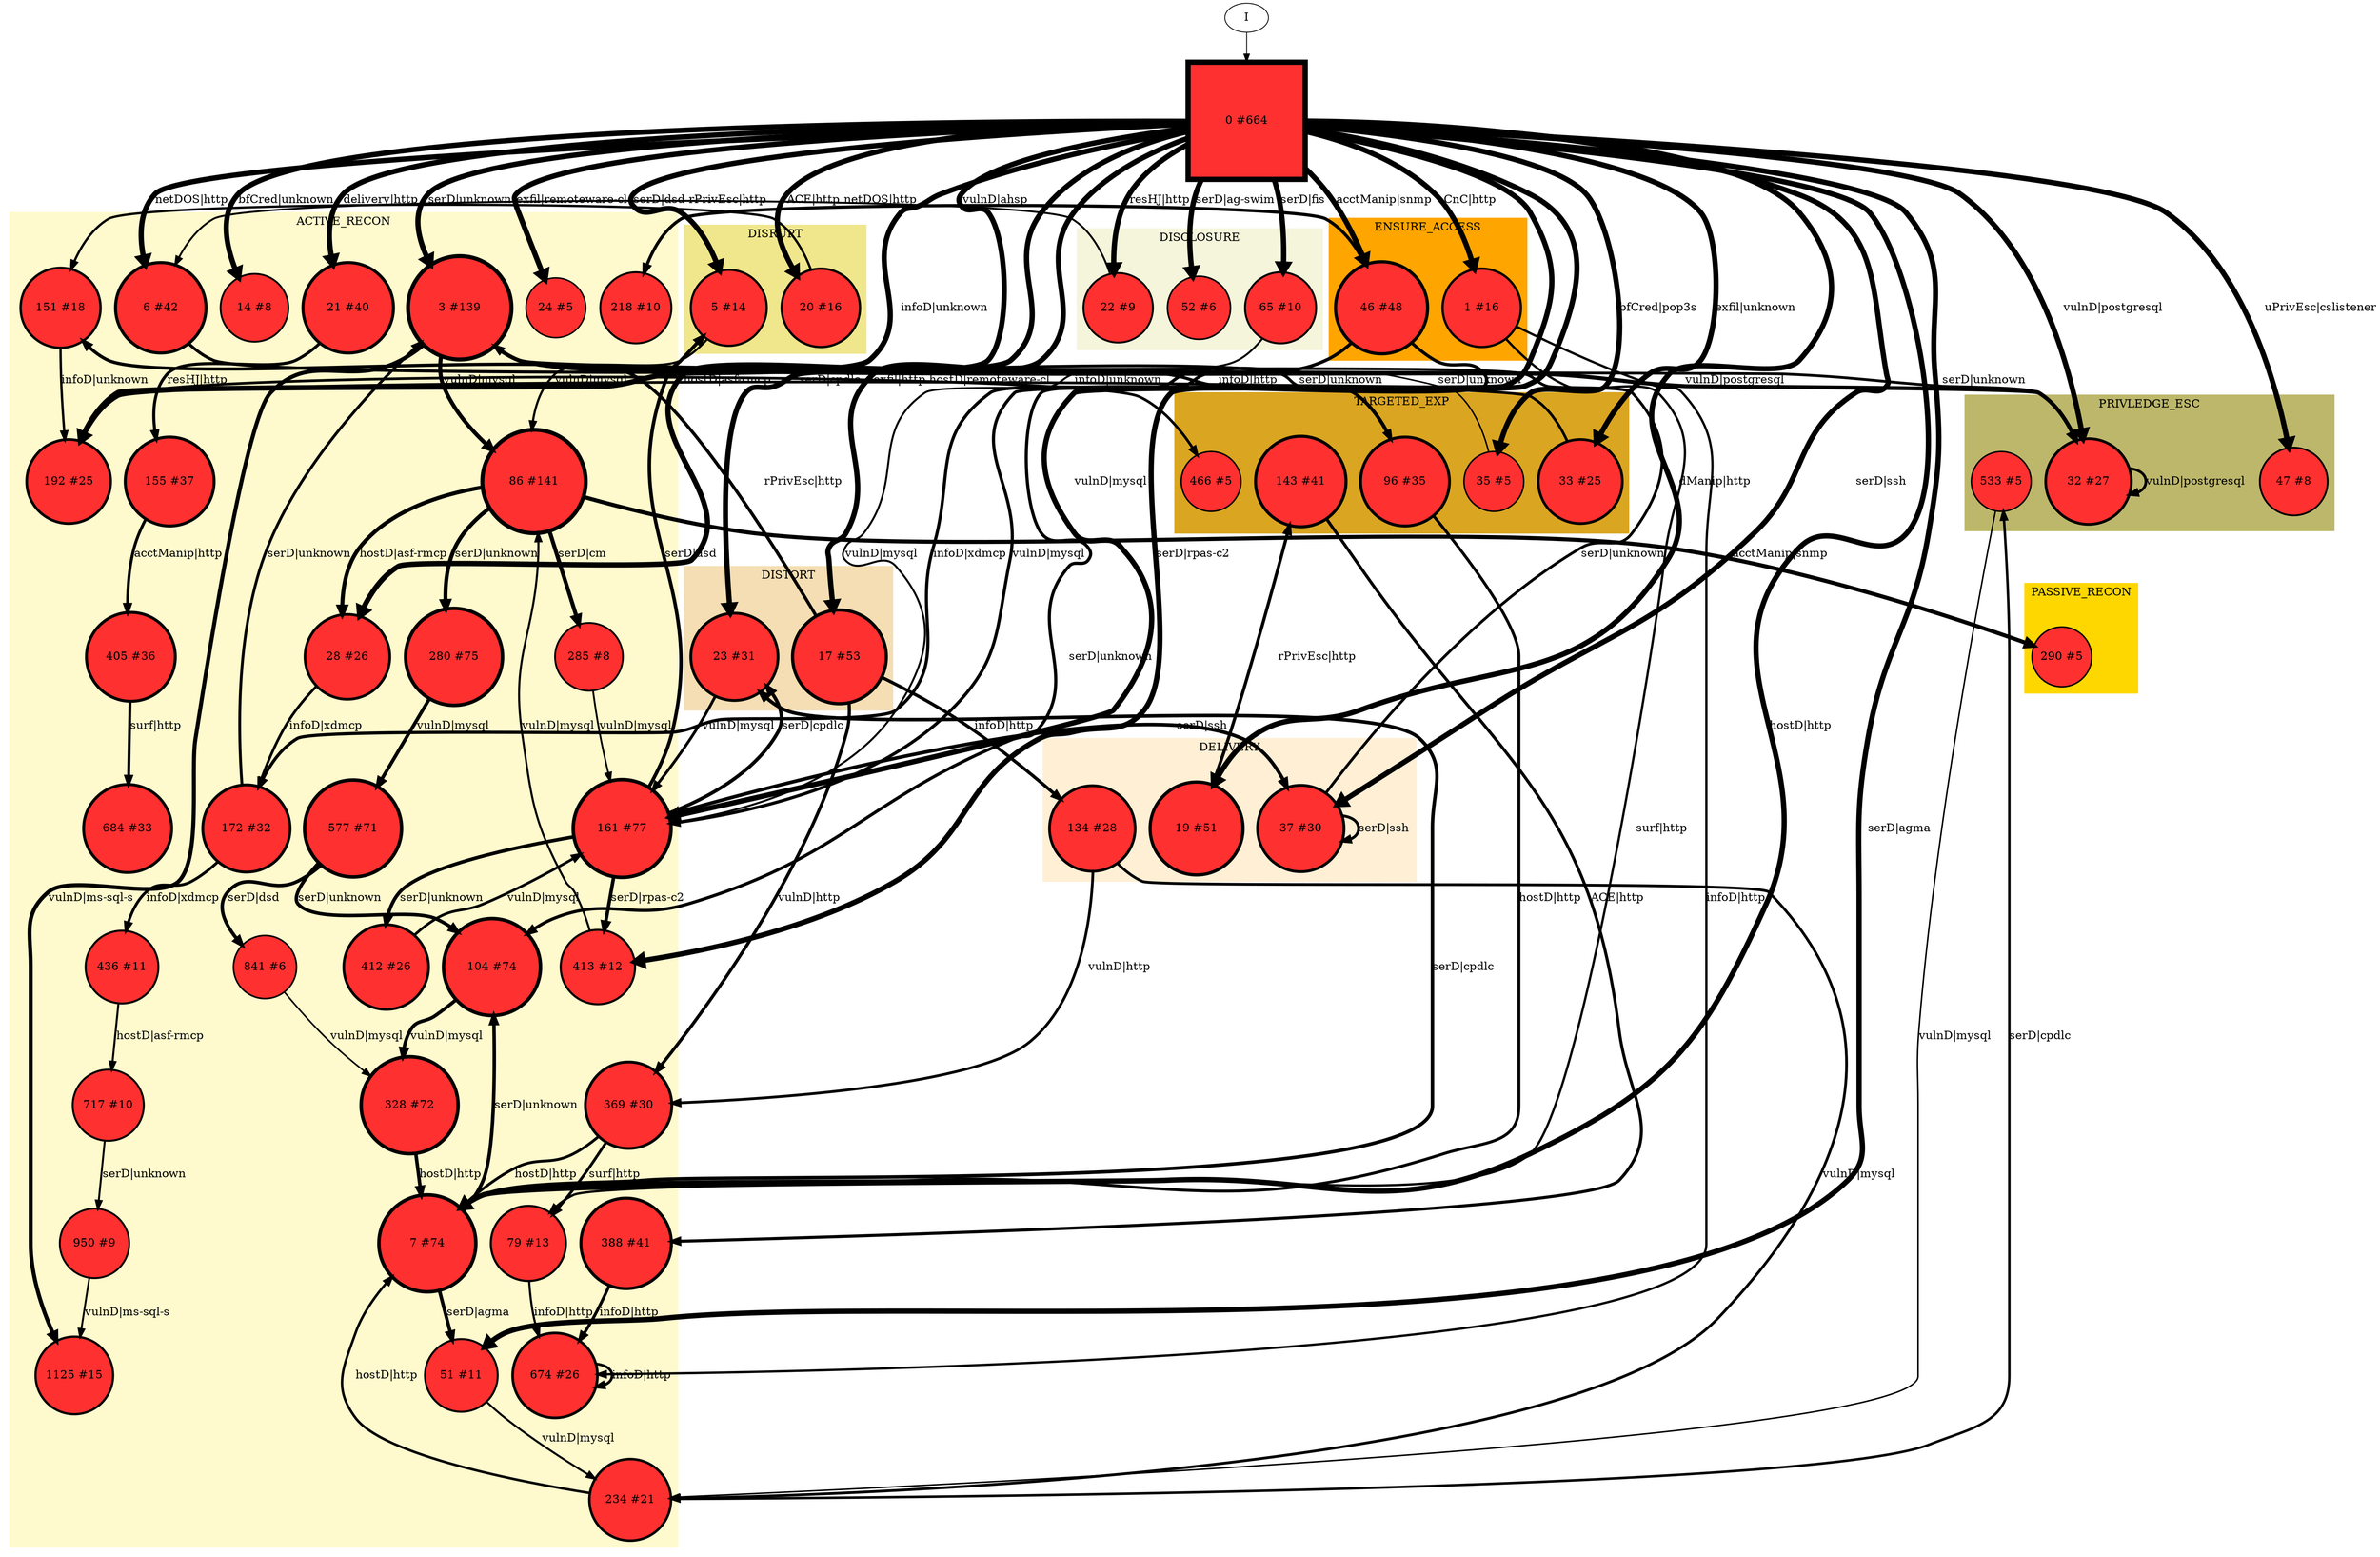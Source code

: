 digraph modifiedDFA {
subgraph cluster_ACTIVE_RECON {
style=filled;
color=lemonchiffon;
label = "ACTIVE_RECON";
	3 [ label="3 #139" , style=filled, fillcolor="firebrick1", width=1.78199, height=1.78199, penwidth=4.94164];
	6 [ label="6 #42" , style=filled, fillcolor="firebrick1", width=1.5605, height=1.5605, penwidth=3.7612];
	7 [ label="7 #74" , style=filled, fillcolor="firebrick1", width=1.671, height=1.671, penwidth=4.31749];
	14 [ label="14 #8" , style=filled, fillcolor="firebrick1", width=1.16228, height=1.16228, penwidth=2.19722];
	21 [ label="21 #40" , style=filled, fillcolor="firebrick1", width=1.55045, height=1.55045, penwidth=3.71357];
	24 [ label="24 #5" , style=filled, fillcolor="firebrick1", width=1.02667, height=1.02667, penwidth=1.79176];
	28 [ label="28 #26" , style=filled, fillcolor="firebrick1", width=1.45765, height=1.45765, penwidth=3.29584];
	51 [ label="51 #11" , style=filled, fillcolor="firebrick1", width=1.24844, height=1.24844, penwidth=2.48491];
	79 [ label="79 #13" , style=filled, fillcolor="firebrick1", width=1.29172, height=1.29172, penwidth=2.63906];
	86 [ label="86 #141" , style=filled, fillcolor="firebrick1", width=1.78437, height=1.78437, penwidth=4.95583];
	104 [ label="104 #74" , style=filled, fillcolor="firebrick1", width=1.671, height=1.671, penwidth=4.31749];
	151 [ label="151 #18" , style=filled, fillcolor="firebrick1", width=1.37231, height=1.37231, penwidth=2.94444];
	155 [ label="155 #37" , style=filled, fillcolor="firebrick1", width=1.53419, height=1.53419, penwidth=3.63759];
	161 [ label="161 #77" , style=filled, fillcolor="firebrick1", width=1.67835, height=1.67835, penwidth=4.35671];
	172 [ label="172 #32" , style=filled, fillcolor="firebrick1", width=1.5033, height=1.5033, penwidth=3.49651];
	192 [ label="192 #25" , style=filled, fillcolor="firebrick1", width=1.44882, height=1.44882, penwidth=3.2581];
	218 [ label="218 #10" , style=filled, fillcolor="firebrick1", width=1.22316, height=1.22316, penwidth=2.3979];
	234 [ label="234 #21" , style=filled, fillcolor="firebrick1", width=1.4088, height=1.4088, penwidth=3.09104];
	280 [ label="280 #75" , style=filled, fillcolor="firebrick1", width=1.67349, height=1.67349, penwidth=4.33073];
	285 [ label="285 #8" , style=filled, fillcolor="firebrick1", width=1.16228, height=1.16228, penwidth=2.19722];
	328 [ label="328 #72" , style=filled, fillcolor="firebrick1", width=1.66591, height=1.66591, penwidth=4.29046];
	369 [ label="369 #30" , style=filled, fillcolor="firebrick1", width=1.4893, height=1.4893, penwidth=3.43399];
	388 [ label="388 #41" , style=filled, fillcolor="firebrick1", width=1.55555, height=1.55555, penwidth=3.73767];
	405 [ label="405 #36" , style=filled, fillcolor="firebrick1", width=1.52843, height=1.52843, penwidth=3.61092];
	412 [ label="412 #26" , style=filled, fillcolor="firebrick1", width=1.45765, height=1.45765, penwidth=3.29584];
	413 [ label="413 #12" , style=filled, fillcolor="firebrick1", width=1.27115, height=1.27115, penwidth=2.56495];
	436 [ label="436 #11" , style=filled, fillcolor="firebrick1", width=1.24844, height=1.24844, penwidth=2.48491];
	577 [ label="577 #71" , style=filled, fillcolor="firebrick1", width=1.66329, height=1.66329, penwidth=4.27667];
	674 [ label="674 #26" , style=filled, fillcolor="firebrick1", width=1.45765, height=1.45765, penwidth=3.29584];
	684 [ label="684 #33" , style=filled, fillcolor="firebrick1", width=1.50992, height=1.50992, penwidth=3.52636];
	717 [ label="717 #10" , style=filled, fillcolor="firebrick1", width=1.22316, height=1.22316, penwidth=2.3979];
	841 [ label="841 #6" , style=filled, fillcolor="firebrick1", width=1.08042, height=1.08042, penwidth=1.94591];
	950 [ label="950 #9" , style=filled, fillcolor="firebrick1", width=1.19471, height=1.19471, penwidth=2.30259];
	1125 [ label="1125 #15" , style=filled, fillcolor="firebrick1", width=1.32776, height=1.32776, penwidth=2.77259];
}
subgraph cluster_PASSIVE_RECON {
style=filled;
color=gold;
label = "PASSIVE_RECON";
	290 [ label="290 #5" , style=filled, fillcolor="firebrick1", width=1.02667, height=1.02667, penwidth=1.79176];
}
subgraph cluster_DISRUPT {
style=filled;
color=khaki;
label = "DISRUPT";
	5 [ label="5 #14" , style=filled, fillcolor="firebrick1", width=1.31051, height=1.31051, penwidth=2.70805];
	20 [ label="20 #16" , style=filled, fillcolor="firebrick1", width=1.3437, height=1.3437, penwidth=2.83321];
}
subgraph cluster_PRIVLEDGE_ESC {
style=filled;
color=darkkhaki;
label = "PRIVLEDGE_ESC";
	32 [ label="32 #27" , style=filled, fillcolor="firebrick1", width=1.46608, height=1.46608, penwidth=3.3322];
	47 [ label="47 #8" , style=filled, fillcolor="firebrick1", width=1.16228, height=1.16228, penwidth=2.19722];
	533 [ label="533 #5" , style=filled, fillcolor="firebrick1", width=1.02667, height=1.02667, penwidth=1.79176];
}
subgraph cluster_DISCLOSURE {
style=filled;
color=beige;
label = "DISCLOSURE";
	22 [ label="22 #9" , style=filled, fillcolor="firebrick1", width=1.19471, height=1.19471, penwidth=2.30259];
	52 [ label="52 #6" , style=filled, fillcolor="firebrick1", width=1.08042, height=1.08042, penwidth=1.94591];
	65 [ label="65 #10" , style=filled, fillcolor="firebrick1", width=1.22316, height=1.22316, penwidth=2.3979];
}
subgraph cluster_TARGETED_EXP {
style=filled;
color=goldenrod;
label = "TARGETED_EXP";
	33 [ label="33 #25" , style=filled, fillcolor="firebrick1", width=1.44882, height=1.44882, penwidth=3.2581];
	35 [ label="35 #5" , style=filled, fillcolor="firebrick1", width=1.02667, height=1.02667, penwidth=1.79176];
	96 [ label="96 #35" , style=filled, fillcolor="firebrick1", width=1.52247, height=1.52247, penwidth=3.58352];
	143 [ label="143 #41" , style=filled, fillcolor="firebrick1", width=1.55555, height=1.55555, penwidth=3.73767];
	466 [ label="466 #5" , style=filled, fillcolor="firebrick1", width=1.02667, height=1.02667, penwidth=1.79176];
}
subgraph cluster_DISTORT {
style=filled;
color=wheat;
label = "DISTORT";
	17 [ label="17 #53" , style=filled, fillcolor="firebrick1", width=1.60723, height=1.60723, penwidth=3.98898];
	23 [ label="23 #31" , style=filled, fillcolor="firebrick1", width=1.49643, height=1.49643, penwidth=3.46574];
}
subgraph cluster_DELIVERY {
style=filled;
color=papayawhip;
label = "DELIVERY";
	19 [ label="19 #51" , style=filled, fillcolor="firebrick1", width=1.59964, height=1.59964, penwidth=3.95124];
	37 [ label="37 #30" , style=filled, fillcolor="firebrick1", width=1.4893, height=1.4893, penwidth=3.43399];
	134 [ label="134 #28" , style=filled, fillcolor="firebrick1", width=1.47414, height=1.47414, penwidth=3.3673];
}
subgraph cluster_ENSURE_ACCESS {
style=filled;
color=orange;
label = "ENSURE_ACCESS";
	1 [ label="1 #16" , style=filled, fillcolor="firebrick1", width=1.3437, height=1.3437, penwidth=2.83321];
	46 [ label="46 #48" , style=filled, fillcolor="firebrick1", width=1.58756, height=1.58756, penwidth=3.89182];
}
subgraph cluster_DISTROY {
style=filled;
color=oldlace;
label = "DISTROY";
}
	0 [label="root" shape=box];
		I -> 0;
	0 [ label="0 #664" , style=filled, fillcolor="firebrick1", width=2.01487, height=2.01487, penwidth=6.49979];
		0 -> 1 [label="CnC|http
" , penwidth=6.49979 ];
		0 -> 3 [label="serD|unknown
" , penwidth=6.49979 ];
		0 -> 161 [label="vulnD|mysql
" , penwidth=6.49979 ];
		0 -> 5 [label="serD|dsd
" , penwidth=6.49979 ];
		0 -> 6 [label="netDOS|http
" , penwidth=6.49979 ];
		0 -> 7 [label="hostD|http
" , penwidth=6.49979 ];
		0 -> 413 [label="serD|rpas-c2
" , penwidth=6.49979 ];
		0 -> 14 [label="bfCred|unknown
" , penwidth=6.49979 ];
		0 -> 17 [label="exfil|http
" , penwidth=6.49979 ];
		0 -> 19 [label="dManip|http
" , penwidth=6.49979 ];
		0 -> 20 [label="ACE|http
" , penwidth=6.49979 ];
		0 -> 21 [label="delivery|http
" , penwidth=6.49979 ];
		0 -> 22 [label="resHJ|http
" , penwidth=6.49979 ];
		0 -> 23 [label="serD|cpdlc
" , penwidth=6.49979 ];
		0 -> 24 [label="exfil|remoteware-cl
" , penwidth=6.49979 ];
		0 -> 28 [label="hostD|asf-rmcp
" , penwidth=6.49979 ];
		0 -> 32 [label="vulnD|postgresql
" , penwidth=6.49979 ];
		0 -> 33 [label="exfil|unknown
" , penwidth=6.49979 ];
		0 -> 192 [label="infoD|unknown
" , penwidth=6.49979 ];
		0 -> 35 [label="bfCred|pop3s
" , penwidth=6.49979 ];
		0 -> 37 [label="serD|ssh
" , penwidth=6.49979 ];
		0 -> 46 [label="acctManip|snmp
" , penwidth=6.49979 ];
		0 -> 47 [label="uPrivEsc|cslistener
" , penwidth=6.49979 ];
		0 -> 51 [label="serD|agma
" , penwidth=6.49979 ];
		0 -> 52 [label="serD|ag-swim
" , penwidth=6.49979 ];
		0 -> 65 [label="serD|fis
" , penwidth=6.49979 ];
		1 -> 674 [label="infoD|http
" , penwidth=2.83321 ];
		1 -> 79 [label="surf|http
" , penwidth=2.83321 ];
		3 -> 86 [label="vulnD|mysql
" , penwidth=4.94164 ];
		3 -> 1125 [label="vulnD|ms-sql-s
" , penwidth=4.94164 ];
		3 -> 32 [label="vulnD|postgresql
" , penwidth=4.94164 ];
		5 -> 86 [label="vulnD|mysql
" , penwidth=2.70805 ];
		6 -> 96 [label="infoD|http
" , penwidth=3.7612 ];
		7 -> 104 [label="serD|unknown
" , penwidth=4.31749 ];
		7 -> 23 [label="serD|cpdlc
" , penwidth=4.31749 ];
		7 -> 51 [label="serD|agma
" , penwidth=4.31749 ];
		17 -> 134 [label="infoD|http
" , penwidth=3.98898 ];
		17 -> 151 [label="rPrivEsc|http
" , penwidth=3.98898 ];
		17 -> 369 [label="vulnD|http
" , penwidth=3.98898 ];
		19 -> 143 [label="rPrivEsc|http
" , penwidth=3.95124 ];
		20 -> 151 [label="rPrivEsc|http
" , penwidth=2.83321 ];
		21 -> 155 [label="resHJ|http
" , penwidth=3.71357 ];
		22 -> 6 [label="netDOS|http
" , penwidth=2.30259 ];
		23 -> 161 [label="vulnD|mysql
" , penwidth=3.46574 ];
		28 -> 172 [label="infoD|xdmcp
" , penwidth=3.29584 ];
		32 -> 3 [label="serD|unknown
" , penwidth=3.3322 ];
		32 -> 32 [label="vulnD|postgresql
" , penwidth=3.3322 ];
		33 -> 192 [label="infoD|unknown
" , penwidth=3.2581 ];
		35 -> 3 [label="serD|unknown
" , penwidth=1.79176 ];
		37 -> 3 [label="serD|unknown
" , penwidth=3.43399 ];
		37 -> 37 [label="serD|ssh
" , penwidth=3.43399 ];
		46 -> 104 [label="serD|unknown
" , penwidth=3.89182 ];
		46 -> 161 [label="vulnD|mysql
" , penwidth=3.89182 ];
		46 -> 218 [label="vulnD|ahsp
" , penwidth=3.89182 ];
		46 -> 172 [label="infoD|xdmcp
" , penwidth=3.89182 ];
		51 -> 234 [label="vulnD|mysql
" , penwidth=2.48491 ];
		65 -> 161 [label="vulnD|mysql
" , penwidth=2.3979 ];
		79 -> 674 [label="infoD|http
" , penwidth=2.63906 ];
		86 -> 280 [label="serD|unknown
" , penwidth=4.95583 ];
		86 -> 285 [label="serD|cm
" , penwidth=4.95583 ];
		86 -> 28 [label="hostD|asf-rmcp
" , penwidth=4.95583 ];
		86 -> 290 [label="acctManip|snmp
" , penwidth=4.95583 ];
		96 -> 3 [label="serD|unknown
" , penwidth=3.58352 ];
		96 -> 7 [label="hostD|http
" , penwidth=3.58352 ];
		104 -> 328 [label="vulnD|mysql
" , penwidth=4.31749 ];
		134 -> 234 [label="vulnD|mysql
" , penwidth=3.3673 ];
		134 -> 369 [label="vulnD|http
" , penwidth=3.3673 ];
		143 -> 388 [label="ACE|http
" , penwidth=3.73767 ];
		151 -> 192 [label="infoD|unknown
" , penwidth=2.94444 ];
		155 -> 405 [label="acctManip|http
" , penwidth=3.63759 ];
		161 -> 412 [label="serD|unknown
" , penwidth=4.35671 ];
		161 -> 5 [label="serD|dsd
" , penwidth=4.35671 ];
		161 -> 413 [label="serD|rpas-c2
" , penwidth=4.35671 ];
		161 -> 23 [label="serD|cpdlc
" , penwidth=4.35671 ];
		161 -> 37 [label="serD|ssh
" , penwidth=4.35671 ];
		172 -> 3 [label="serD|unknown
" , penwidth=3.49651 ];
		172 -> 436 [label="infoD|xdmcp
" , penwidth=3.49651 ];
		192 -> 466 [label="hostD|remoteware-cl
" , penwidth=3.2581 ];
		234 -> 7 [label="hostD|http
" , penwidth=3.09104 ];
		234 -> 533 [label="serD|cpdlc
" , penwidth=3.09104 ];
		280 -> 577 [label="vulnD|mysql
" , penwidth=4.33073 ];
		285 -> 161 [label="vulnD|mysql
" , penwidth=2.19722 ];
		328 -> 7 [label="hostD|http
" , penwidth=4.29046 ];
		369 -> 7 [label="hostD|http
" , penwidth=3.43399 ];
		369 -> 79 [label="surf|http
" , penwidth=3.43399 ];
		388 -> 674 [label="infoD|http
" , penwidth=3.73767 ];
		405 -> 684 [label="surf|http
" , penwidth=3.61092 ];
		412 -> 161 [label="vulnD|mysql
" , penwidth=3.29584 ];
		413 -> 86 [label="vulnD|mysql
" , penwidth=2.56495 ];
		436 -> 717 [label="hostD|asf-rmcp
" , penwidth=2.48491 ];
		533 -> 234 [label="vulnD|mysql
" , penwidth=1.79176 ];
		577 -> 104 [label="serD|unknown
" , penwidth=4.27667 ];
		577 -> 841 [label="serD|dsd
" , penwidth=4.27667 ];
		674 -> 674 [label="infoD|http
" , penwidth=3.29584 ];
		717 -> 950 [label="serD|unknown
" , penwidth=2.3979 ];
		841 -> 328 [label="vulnD|mysql
" , penwidth=1.94591 ];
		950 -> 1125 [label="vulnD|ms-sql-s
" , penwidth=2.30259 ];
}
